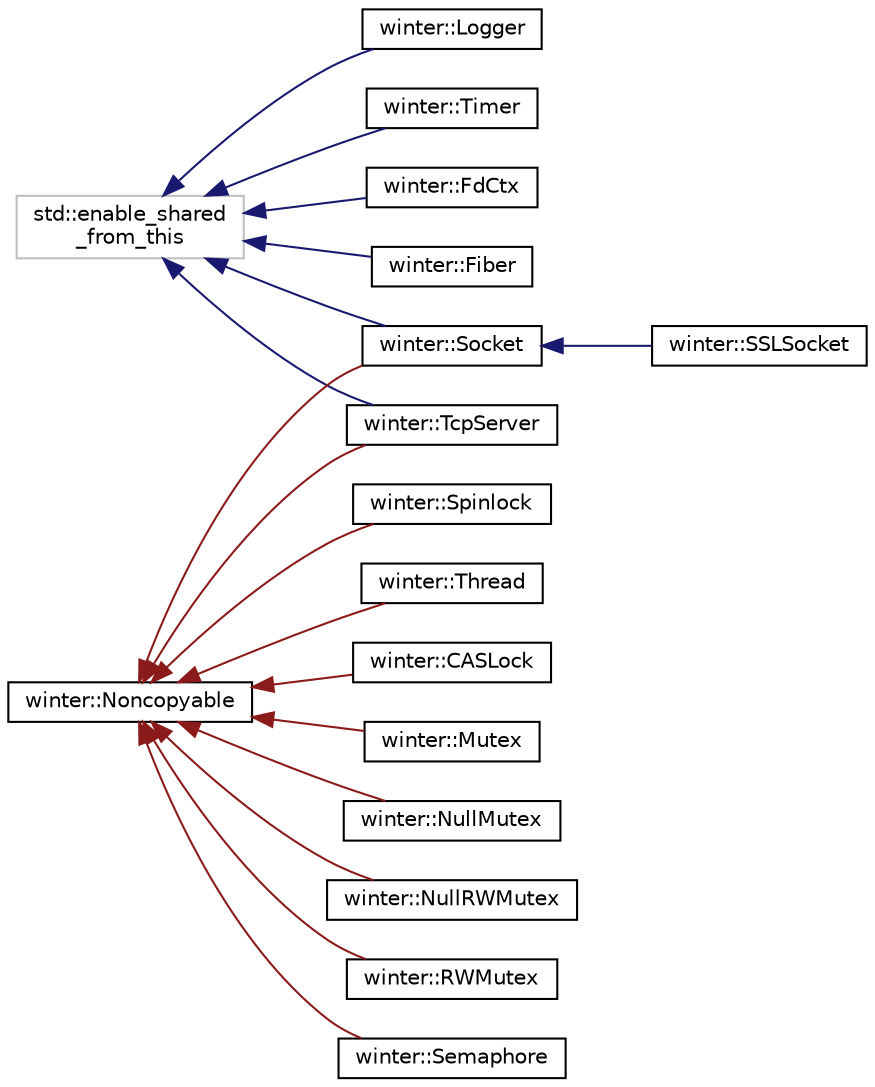 digraph "类继承关系图"
{
 // LATEX_PDF_SIZE
  edge [fontname="Helvetica",fontsize="10",labelfontname="Helvetica",labelfontsize="10"];
  node [fontname="Helvetica",fontsize="10",shape=record];
  rankdir="LR";
  Node12 [label="std::enable_shared\l_from_this",height=0.2,width=0.4,color="grey75", fillcolor="white", style="filled",tooltip=" "];
  Node12 -> Node0 [dir="back",color="midnightblue",fontsize="10",style="solid",fontname="Helvetica"];
  Node0 [label="winter::FdCtx",height=0.2,width=0.4,color="black", fillcolor="white", style="filled",URL="$classwinter_1_1FdCtx.html",tooltip="文件句柄上下文类"];
  Node12 -> Node14 [dir="back",color="midnightblue",fontsize="10",style="solid",fontname="Helvetica"];
  Node14 [label="winter::Fiber",height=0.2,width=0.4,color="black", fillcolor="white", style="filled",URL="$classwinter_1_1Fiber.html",tooltip="协程类"];
  Node12 -> Node15 [dir="back",color="midnightblue",fontsize="10",style="solid",fontname="Helvetica"];
  Node15 [label="winter::Logger",height=0.2,width=0.4,color="black", fillcolor="white", style="filled",URL="$classwinter_1_1Logger.html",tooltip="日志器"];
  Node12 -> Node16 [dir="back",color="midnightblue",fontsize="10",style="solid",fontname="Helvetica"];
  Node16 [label="winter::Socket",height=0.2,width=0.4,color="black", fillcolor="white", style="filled",URL="$classwinter_1_1Socket.html",tooltip="Socket封装类"];
  Node16 -> Node17 [dir="back",color="midnightblue",fontsize="10",style="solid",fontname="Helvetica"];
  Node17 [label="winter::SSLSocket",height=0.2,width=0.4,color="black", fillcolor="white", style="filled",URL="$classwinter_1_1SSLSocket.html",tooltip=" "];
  Node12 -> Node18 [dir="back",color="midnightblue",fontsize="10",style="solid",fontname="Helvetica"];
  Node18 [label="winter::TcpServer",height=0.2,width=0.4,color="black", fillcolor="white", style="filled",URL="$classwinter_1_1TcpServer.html",tooltip="TCP服务器封装"];
  Node12 -> Node19 [dir="back",color="midnightblue",fontsize="10",style="solid",fontname="Helvetica"];
  Node19 [label="winter::Timer",height=0.2,width=0.4,color="black", fillcolor="white", style="filled",URL="$classwinter_1_1Timer.html",tooltip="定时器"];
  Node65 [label="winter::Noncopyable",height=0.2,width=0.4,color="black", fillcolor="white", style="filled",URL="$classwinter_1_1Noncopyable.html",tooltip="对象无法拷贝,赋值"];
  Node65 -> Node66 [dir="back",color="firebrick4",fontsize="10",style="solid",fontname="Helvetica"];
  Node66 [label="winter::CASLock",height=0.2,width=0.4,color="black", fillcolor="white", style="filled",URL="$classwinter_1_1CASLock.html",tooltip="原子锁"];
  Node65 -> Node67 [dir="back",color="firebrick4",fontsize="10",style="solid",fontname="Helvetica"];
  Node67 [label="winter::Mutex",height=0.2,width=0.4,color="black", fillcolor="white", style="filled",URL="$classwinter_1_1Mutex.html",tooltip="互斥量"];
  Node65 -> Node68 [dir="back",color="firebrick4",fontsize="10",style="solid",fontname="Helvetica"];
  Node68 [label="winter::NullMutex",height=0.2,width=0.4,color="black", fillcolor="white", style="filled",URL="$classwinter_1_1NullMutex.html",tooltip="空锁(用于调试)"];
  Node65 -> Node69 [dir="back",color="firebrick4",fontsize="10",style="solid",fontname="Helvetica"];
  Node69 [label="winter::NullRWMutex",height=0.2,width=0.4,color="black", fillcolor="white", style="filled",URL="$classwinter_1_1NullRWMutex.html",tooltip="空读写锁(用于调试)"];
  Node65 -> Node70 [dir="back",color="firebrick4",fontsize="10",style="solid",fontname="Helvetica"];
  Node70 [label="winter::RWMutex",height=0.2,width=0.4,color="black", fillcolor="white", style="filled",URL="$classwinter_1_1RWMutex.html",tooltip="读写互斥量"];
  Node65 -> Node71 [dir="back",color="firebrick4",fontsize="10",style="solid",fontname="Helvetica"];
  Node71 [label="winter::Semaphore",height=0.2,width=0.4,color="black", fillcolor="white", style="filled",URL="$classwinter_1_1Semaphore.html",tooltip="信号量"];
  Node65 -> Node16 [dir="back",color="firebrick4",fontsize="10",style="solid",fontname="Helvetica"];
  Node65 -> Node72 [dir="back",color="firebrick4",fontsize="10",style="solid",fontname="Helvetica"];
  Node72 [label="winter::Spinlock",height=0.2,width=0.4,color="black", fillcolor="white", style="filled",URL="$classwinter_1_1Spinlock.html",tooltip="自旋锁"];
  Node65 -> Node18 [dir="back",color="firebrick4",fontsize="10",style="solid",fontname="Helvetica"];
  Node65 -> Node73 [dir="back",color="firebrick4",fontsize="10",style="solid",fontname="Helvetica"];
  Node73 [label="winter::Thread",height=0.2,width=0.4,color="black", fillcolor="white", style="filled",URL="$classwinter_1_1Thread.html",tooltip="线程类"];
}
